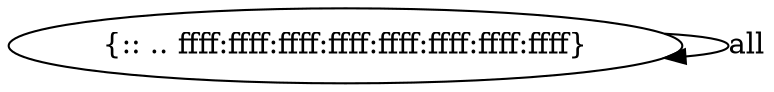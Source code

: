 strict digraph "" {
	node [label="\N"];
    nodesep=0.3;
    
	a [label=<{:: .. ffff:ffff:ffff:ffff:ffff:ffff:ffff:ffff}>];
	
    a -> a [label="all"];
}
